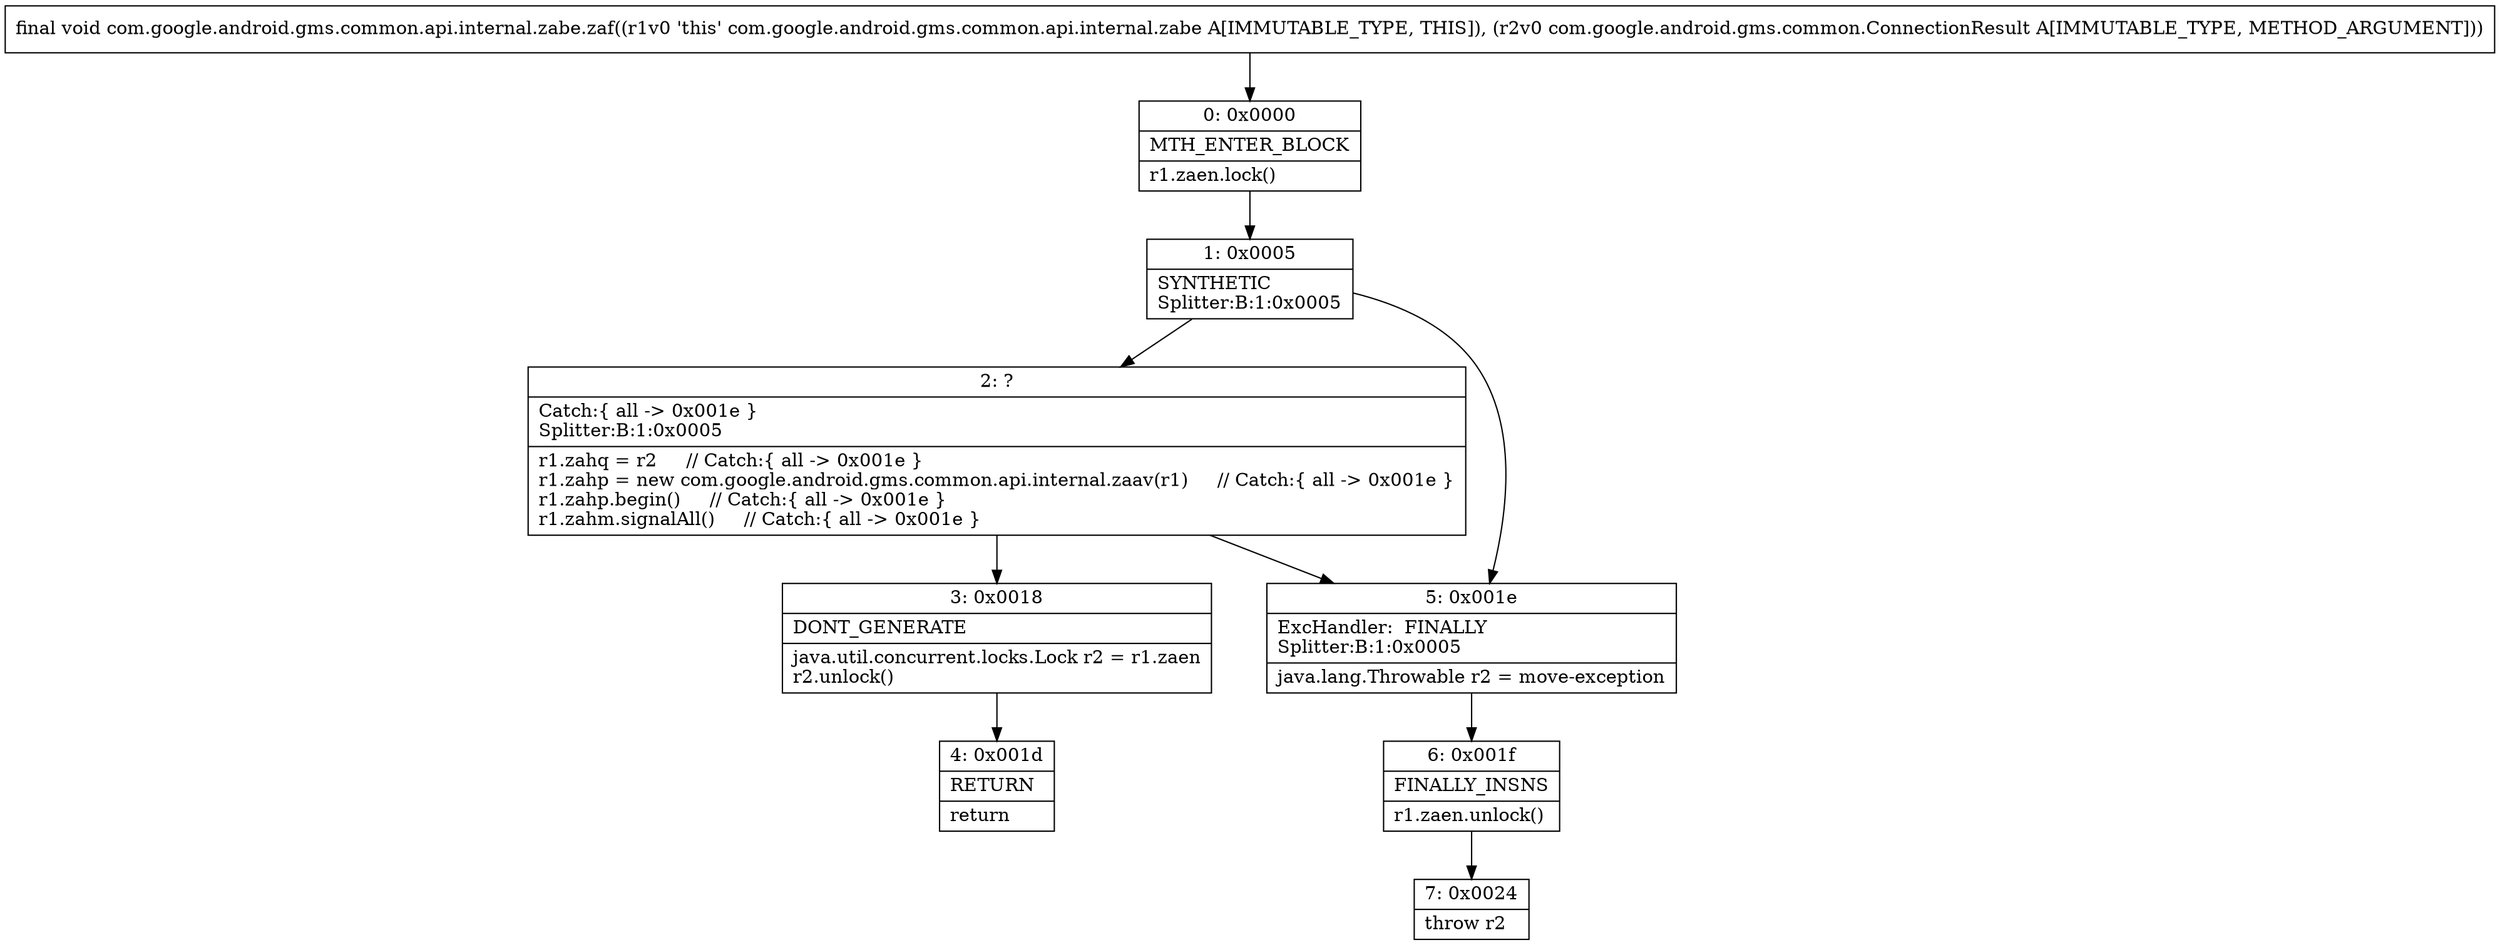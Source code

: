 digraph "CFG forcom.google.android.gms.common.api.internal.zabe.zaf(Lcom\/google\/android\/gms\/common\/ConnectionResult;)V" {
Node_0 [shape=record,label="{0\:\ 0x0000|MTH_ENTER_BLOCK\l|r1.zaen.lock()\l}"];
Node_1 [shape=record,label="{1\:\ 0x0005|SYNTHETIC\lSplitter:B:1:0x0005\l}"];
Node_2 [shape=record,label="{2\:\ ?|Catch:\{ all \-\> 0x001e \}\lSplitter:B:1:0x0005\l|r1.zahq = r2     \/\/ Catch:\{ all \-\> 0x001e \}\lr1.zahp = new com.google.android.gms.common.api.internal.zaav(r1)     \/\/ Catch:\{ all \-\> 0x001e \}\lr1.zahp.begin()     \/\/ Catch:\{ all \-\> 0x001e \}\lr1.zahm.signalAll()     \/\/ Catch:\{ all \-\> 0x001e \}\l}"];
Node_3 [shape=record,label="{3\:\ 0x0018|DONT_GENERATE\l|java.util.concurrent.locks.Lock r2 = r1.zaen\lr2.unlock()\l}"];
Node_4 [shape=record,label="{4\:\ 0x001d|RETURN\l|return\l}"];
Node_5 [shape=record,label="{5\:\ 0x001e|ExcHandler:  FINALLY\lSplitter:B:1:0x0005\l|java.lang.Throwable r2 = move\-exception\l}"];
Node_6 [shape=record,label="{6\:\ 0x001f|FINALLY_INSNS\l|r1.zaen.unlock()\l}"];
Node_7 [shape=record,label="{7\:\ 0x0024|throw r2\l}"];
MethodNode[shape=record,label="{final void com.google.android.gms.common.api.internal.zabe.zaf((r1v0 'this' com.google.android.gms.common.api.internal.zabe A[IMMUTABLE_TYPE, THIS]), (r2v0 com.google.android.gms.common.ConnectionResult A[IMMUTABLE_TYPE, METHOD_ARGUMENT])) }"];
MethodNode -> Node_0;
Node_0 -> Node_1;
Node_1 -> Node_2;
Node_1 -> Node_5;
Node_2 -> Node_3;
Node_2 -> Node_5;
Node_3 -> Node_4;
Node_5 -> Node_6;
Node_6 -> Node_7;
}

